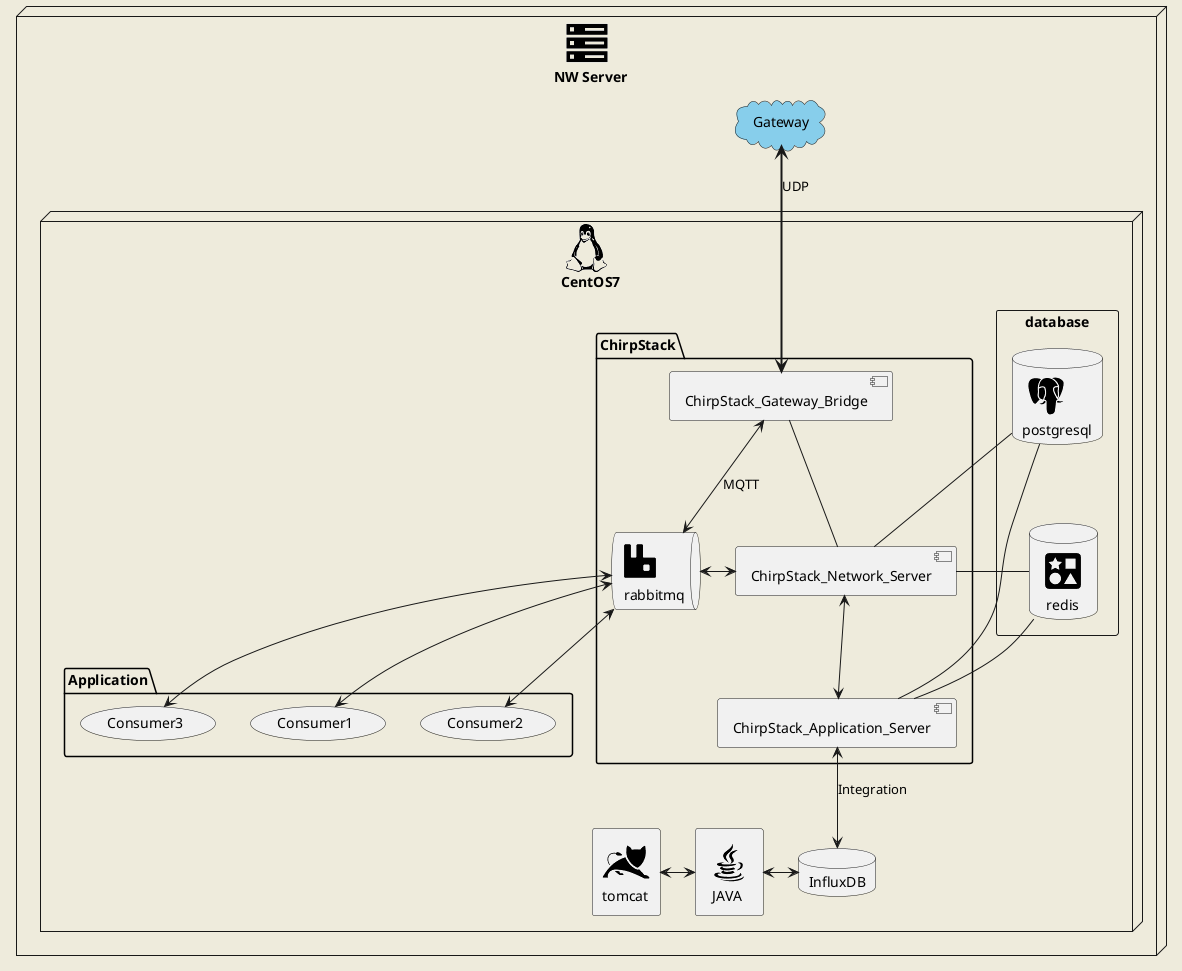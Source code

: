 @startuml nwServer
skinparam backgroundColor #EEEBDC

!include <cloudinsight/java>
!include <cloudinsight/tomcat>
!include <cloudinsight/postgresql>
!include <cloudinsight/redis>
!include <cloudinsight/rabbitmq>
!include <cloudinsight/server>
!include <cloudinsight/linux>

node "<$server>\n  NW Server" as NW_Server {
    cloud Gateway #SkyBlue

    node "<$linux>\n  CentOS7" as CentOS7{
        package ChirpStack {
            [ChirpStack_Gateway_Bridge]
            queue "<$rabbitmq>\n  rabbitmq" as MQTT_Broker 
            [ChirpStack_Network_Server]
            [ChirpStack_Application_Server]
        }
        rectangle database{
            database "<$postgresql>\npostgresql" as PostgreSQL
            database "<$redis>\n  redis" as Redis
        }
    database InfluxDB
    package Application {
    (Consumer1)
    (Consumer2)
    (Consumer3)
    }
    rectangle "<$java>\n  JAVA" as JAVA
    rectangle "<$tomcat>\ntomcat" as tomcat
}

Gateway <-[bold]-> ChirpStack_Gateway_Bridge : UDP
ChirpStack_Gateway_Bridge <--> MQTT_Broker : MQTT
ChirpStack_Gateway_Bridge -- ChirpStack_Network_Server
MQTT_Broker <-> ChirpStack_Network_Server
ChirpStack_Network_Server <--> ChirpStack_Application_Server
ChirpStack_Application_Server <--> InfluxDB : Integration
MQTT_Broker <--> Consumer1
MQTT_Broker <--> Consumer2
MQTT_Broker <--> Consumer3
JAVA <-> InfluxDB
tomcat <-> JAVA

Redis -right- ChirpStack_Network_Server
Redis -right- ChirpStack_Application_Server
PostgreSQL -right- ChirpStack_Network_Server
PostgreSQL -right- ChirpStack_Application_Server
PostgreSQL -[hidden]- Redis

@enduml